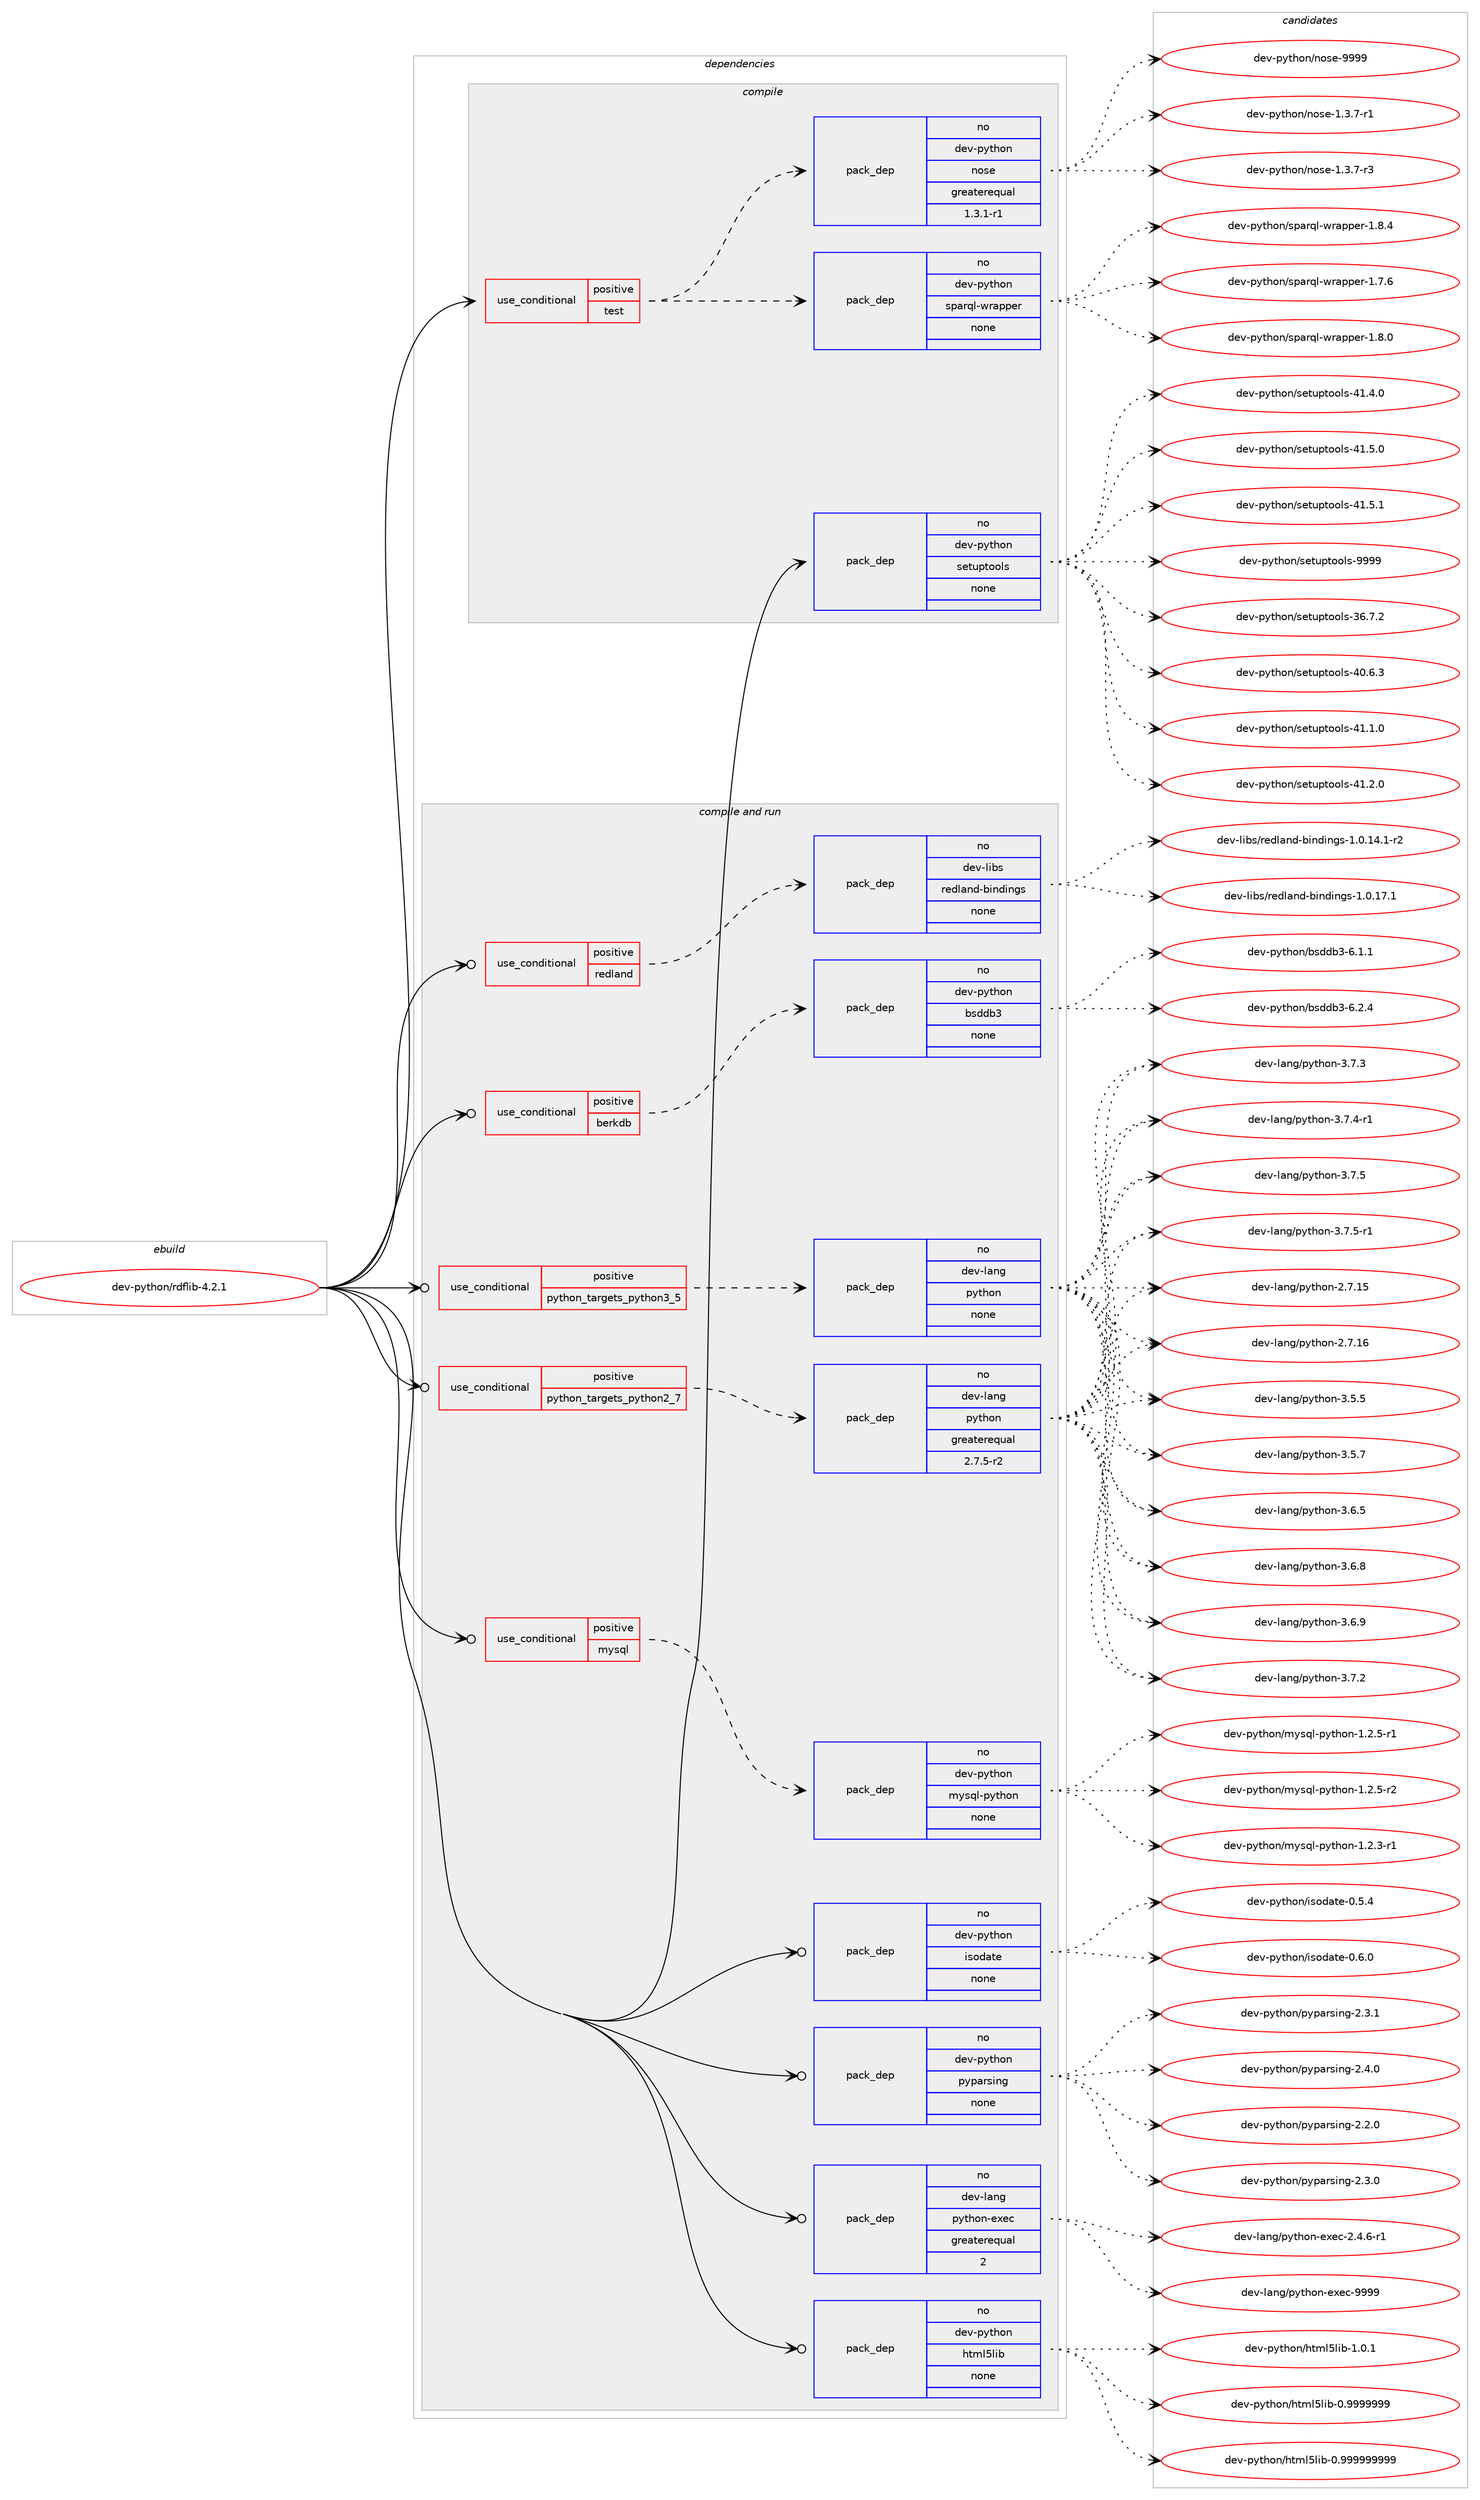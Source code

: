 digraph prolog {

# *************
# Graph options
# *************

newrank=true;
concentrate=true;
compound=true;
graph [rankdir=LR,fontname=Helvetica,fontsize=10,ranksep=1.5];#, ranksep=2.5, nodesep=0.2];
edge  [arrowhead=vee];
node  [fontname=Helvetica,fontsize=10];

# **********
# The ebuild
# **********

subgraph cluster_leftcol {
color=gray;
rank=same;
label=<<i>ebuild</i>>;
id [label="dev-python/rdflib-4.2.1", color=red, width=4, href="../dev-python/rdflib-4.2.1.svg"];
}

# ****************
# The dependencies
# ****************

subgraph cluster_midcol {
color=gray;
label=<<i>dependencies</i>>;
subgraph cluster_compile {
fillcolor="#eeeeee";
style=filled;
label=<<i>compile</i>>;
subgraph cond148398 {
dependency634484 [label=<<TABLE BORDER="0" CELLBORDER="1" CELLSPACING="0" CELLPADDING="4"><TR><TD ROWSPAN="3" CELLPADDING="10">use_conditional</TD></TR><TR><TD>positive</TD></TR><TR><TD>test</TD></TR></TABLE>>, shape=none, color=red];
subgraph pack474207 {
dependency634485 [label=<<TABLE BORDER="0" CELLBORDER="1" CELLSPACING="0" CELLPADDING="4" WIDTH="220"><TR><TD ROWSPAN="6" CELLPADDING="30">pack_dep</TD></TR><TR><TD WIDTH="110">no</TD></TR><TR><TD>dev-python</TD></TR><TR><TD>sparql-wrapper</TD></TR><TR><TD>none</TD></TR><TR><TD></TD></TR></TABLE>>, shape=none, color=blue];
}
dependency634484:e -> dependency634485:w [weight=20,style="dashed",arrowhead="vee"];
subgraph pack474208 {
dependency634486 [label=<<TABLE BORDER="0" CELLBORDER="1" CELLSPACING="0" CELLPADDING="4" WIDTH="220"><TR><TD ROWSPAN="6" CELLPADDING="30">pack_dep</TD></TR><TR><TD WIDTH="110">no</TD></TR><TR><TD>dev-python</TD></TR><TR><TD>nose</TD></TR><TR><TD>greaterequal</TD></TR><TR><TD>1.3.1-r1</TD></TR></TABLE>>, shape=none, color=blue];
}
dependency634484:e -> dependency634486:w [weight=20,style="dashed",arrowhead="vee"];
}
id:e -> dependency634484:w [weight=20,style="solid",arrowhead="vee"];
subgraph pack474209 {
dependency634487 [label=<<TABLE BORDER="0" CELLBORDER="1" CELLSPACING="0" CELLPADDING="4" WIDTH="220"><TR><TD ROWSPAN="6" CELLPADDING="30">pack_dep</TD></TR><TR><TD WIDTH="110">no</TD></TR><TR><TD>dev-python</TD></TR><TR><TD>setuptools</TD></TR><TR><TD>none</TD></TR><TR><TD></TD></TR></TABLE>>, shape=none, color=blue];
}
id:e -> dependency634487:w [weight=20,style="solid",arrowhead="vee"];
}
subgraph cluster_compileandrun {
fillcolor="#eeeeee";
style=filled;
label=<<i>compile and run</i>>;
subgraph cond148399 {
dependency634488 [label=<<TABLE BORDER="0" CELLBORDER="1" CELLSPACING="0" CELLPADDING="4"><TR><TD ROWSPAN="3" CELLPADDING="10">use_conditional</TD></TR><TR><TD>positive</TD></TR><TR><TD>berkdb</TD></TR></TABLE>>, shape=none, color=red];
subgraph pack474210 {
dependency634489 [label=<<TABLE BORDER="0" CELLBORDER="1" CELLSPACING="0" CELLPADDING="4" WIDTH="220"><TR><TD ROWSPAN="6" CELLPADDING="30">pack_dep</TD></TR><TR><TD WIDTH="110">no</TD></TR><TR><TD>dev-python</TD></TR><TR><TD>bsddb3</TD></TR><TR><TD>none</TD></TR><TR><TD></TD></TR></TABLE>>, shape=none, color=blue];
}
dependency634488:e -> dependency634489:w [weight=20,style="dashed",arrowhead="vee"];
}
id:e -> dependency634488:w [weight=20,style="solid",arrowhead="odotvee"];
subgraph cond148400 {
dependency634490 [label=<<TABLE BORDER="0" CELLBORDER="1" CELLSPACING="0" CELLPADDING="4"><TR><TD ROWSPAN="3" CELLPADDING="10">use_conditional</TD></TR><TR><TD>positive</TD></TR><TR><TD>mysql</TD></TR></TABLE>>, shape=none, color=red];
subgraph pack474211 {
dependency634491 [label=<<TABLE BORDER="0" CELLBORDER="1" CELLSPACING="0" CELLPADDING="4" WIDTH="220"><TR><TD ROWSPAN="6" CELLPADDING="30">pack_dep</TD></TR><TR><TD WIDTH="110">no</TD></TR><TR><TD>dev-python</TD></TR><TR><TD>mysql-python</TD></TR><TR><TD>none</TD></TR><TR><TD></TD></TR></TABLE>>, shape=none, color=blue];
}
dependency634490:e -> dependency634491:w [weight=20,style="dashed",arrowhead="vee"];
}
id:e -> dependency634490:w [weight=20,style="solid",arrowhead="odotvee"];
subgraph cond148401 {
dependency634492 [label=<<TABLE BORDER="0" CELLBORDER="1" CELLSPACING="0" CELLPADDING="4"><TR><TD ROWSPAN="3" CELLPADDING="10">use_conditional</TD></TR><TR><TD>positive</TD></TR><TR><TD>python_targets_python2_7</TD></TR></TABLE>>, shape=none, color=red];
subgraph pack474212 {
dependency634493 [label=<<TABLE BORDER="0" CELLBORDER="1" CELLSPACING="0" CELLPADDING="4" WIDTH="220"><TR><TD ROWSPAN="6" CELLPADDING="30">pack_dep</TD></TR><TR><TD WIDTH="110">no</TD></TR><TR><TD>dev-lang</TD></TR><TR><TD>python</TD></TR><TR><TD>greaterequal</TD></TR><TR><TD>2.7.5-r2</TD></TR></TABLE>>, shape=none, color=blue];
}
dependency634492:e -> dependency634493:w [weight=20,style="dashed",arrowhead="vee"];
}
id:e -> dependency634492:w [weight=20,style="solid",arrowhead="odotvee"];
subgraph cond148402 {
dependency634494 [label=<<TABLE BORDER="0" CELLBORDER="1" CELLSPACING="0" CELLPADDING="4"><TR><TD ROWSPAN="3" CELLPADDING="10">use_conditional</TD></TR><TR><TD>positive</TD></TR><TR><TD>python_targets_python3_5</TD></TR></TABLE>>, shape=none, color=red];
subgraph pack474213 {
dependency634495 [label=<<TABLE BORDER="0" CELLBORDER="1" CELLSPACING="0" CELLPADDING="4" WIDTH="220"><TR><TD ROWSPAN="6" CELLPADDING="30">pack_dep</TD></TR><TR><TD WIDTH="110">no</TD></TR><TR><TD>dev-lang</TD></TR><TR><TD>python</TD></TR><TR><TD>none</TD></TR><TR><TD></TD></TR></TABLE>>, shape=none, color=blue];
}
dependency634494:e -> dependency634495:w [weight=20,style="dashed",arrowhead="vee"];
}
id:e -> dependency634494:w [weight=20,style="solid",arrowhead="odotvee"];
subgraph cond148403 {
dependency634496 [label=<<TABLE BORDER="0" CELLBORDER="1" CELLSPACING="0" CELLPADDING="4"><TR><TD ROWSPAN="3" CELLPADDING="10">use_conditional</TD></TR><TR><TD>positive</TD></TR><TR><TD>redland</TD></TR></TABLE>>, shape=none, color=red];
subgraph pack474214 {
dependency634497 [label=<<TABLE BORDER="0" CELLBORDER="1" CELLSPACING="0" CELLPADDING="4" WIDTH="220"><TR><TD ROWSPAN="6" CELLPADDING="30">pack_dep</TD></TR><TR><TD WIDTH="110">no</TD></TR><TR><TD>dev-libs</TD></TR><TR><TD>redland-bindings</TD></TR><TR><TD>none</TD></TR><TR><TD></TD></TR></TABLE>>, shape=none, color=blue];
}
dependency634496:e -> dependency634497:w [weight=20,style="dashed",arrowhead="vee"];
}
id:e -> dependency634496:w [weight=20,style="solid",arrowhead="odotvee"];
subgraph pack474215 {
dependency634498 [label=<<TABLE BORDER="0" CELLBORDER="1" CELLSPACING="0" CELLPADDING="4" WIDTH="220"><TR><TD ROWSPAN="6" CELLPADDING="30">pack_dep</TD></TR><TR><TD WIDTH="110">no</TD></TR><TR><TD>dev-lang</TD></TR><TR><TD>python-exec</TD></TR><TR><TD>greaterequal</TD></TR><TR><TD>2</TD></TR></TABLE>>, shape=none, color=blue];
}
id:e -> dependency634498:w [weight=20,style="solid",arrowhead="odotvee"];
subgraph pack474216 {
dependency634499 [label=<<TABLE BORDER="0" CELLBORDER="1" CELLSPACING="0" CELLPADDING="4" WIDTH="220"><TR><TD ROWSPAN="6" CELLPADDING="30">pack_dep</TD></TR><TR><TD WIDTH="110">no</TD></TR><TR><TD>dev-python</TD></TR><TR><TD>html5lib</TD></TR><TR><TD>none</TD></TR><TR><TD></TD></TR></TABLE>>, shape=none, color=blue];
}
id:e -> dependency634499:w [weight=20,style="solid",arrowhead="odotvee"];
subgraph pack474217 {
dependency634500 [label=<<TABLE BORDER="0" CELLBORDER="1" CELLSPACING="0" CELLPADDING="4" WIDTH="220"><TR><TD ROWSPAN="6" CELLPADDING="30">pack_dep</TD></TR><TR><TD WIDTH="110">no</TD></TR><TR><TD>dev-python</TD></TR><TR><TD>isodate</TD></TR><TR><TD>none</TD></TR><TR><TD></TD></TR></TABLE>>, shape=none, color=blue];
}
id:e -> dependency634500:w [weight=20,style="solid",arrowhead="odotvee"];
subgraph pack474218 {
dependency634501 [label=<<TABLE BORDER="0" CELLBORDER="1" CELLSPACING="0" CELLPADDING="4" WIDTH="220"><TR><TD ROWSPAN="6" CELLPADDING="30">pack_dep</TD></TR><TR><TD WIDTH="110">no</TD></TR><TR><TD>dev-python</TD></TR><TR><TD>pyparsing</TD></TR><TR><TD>none</TD></TR><TR><TD></TD></TR></TABLE>>, shape=none, color=blue];
}
id:e -> dependency634501:w [weight=20,style="solid",arrowhead="odotvee"];
}
subgraph cluster_run {
fillcolor="#eeeeee";
style=filled;
label=<<i>run</i>>;
}
}

# **************
# The candidates
# **************

subgraph cluster_choices {
rank=same;
color=gray;
label=<<i>candidates</i>>;

subgraph choice474207 {
color=black;
nodesep=1;
choice1001011184511212111610411111047115112971141131084511911497112112101114454946554654 [label="dev-python/sparql-wrapper-1.7.6", color=red, width=4,href="../dev-python/sparql-wrapper-1.7.6.svg"];
choice1001011184511212111610411111047115112971141131084511911497112112101114454946564648 [label="dev-python/sparql-wrapper-1.8.0", color=red, width=4,href="../dev-python/sparql-wrapper-1.8.0.svg"];
choice1001011184511212111610411111047115112971141131084511911497112112101114454946564652 [label="dev-python/sparql-wrapper-1.8.4", color=red, width=4,href="../dev-python/sparql-wrapper-1.8.4.svg"];
dependency634485:e -> choice1001011184511212111610411111047115112971141131084511911497112112101114454946554654:w [style=dotted,weight="100"];
dependency634485:e -> choice1001011184511212111610411111047115112971141131084511911497112112101114454946564648:w [style=dotted,weight="100"];
dependency634485:e -> choice1001011184511212111610411111047115112971141131084511911497112112101114454946564652:w [style=dotted,weight="100"];
}
subgraph choice474208 {
color=black;
nodesep=1;
choice10010111845112121116104111110471101111151014549465146554511449 [label="dev-python/nose-1.3.7-r1", color=red, width=4,href="../dev-python/nose-1.3.7-r1.svg"];
choice10010111845112121116104111110471101111151014549465146554511451 [label="dev-python/nose-1.3.7-r3", color=red, width=4,href="../dev-python/nose-1.3.7-r3.svg"];
choice10010111845112121116104111110471101111151014557575757 [label="dev-python/nose-9999", color=red, width=4,href="../dev-python/nose-9999.svg"];
dependency634486:e -> choice10010111845112121116104111110471101111151014549465146554511449:w [style=dotted,weight="100"];
dependency634486:e -> choice10010111845112121116104111110471101111151014549465146554511451:w [style=dotted,weight="100"];
dependency634486:e -> choice10010111845112121116104111110471101111151014557575757:w [style=dotted,weight="100"];
}
subgraph choice474209 {
color=black;
nodesep=1;
choice100101118451121211161041111104711510111611711211611111110811545515446554650 [label="dev-python/setuptools-36.7.2", color=red, width=4,href="../dev-python/setuptools-36.7.2.svg"];
choice100101118451121211161041111104711510111611711211611111110811545524846544651 [label="dev-python/setuptools-40.6.3", color=red, width=4,href="../dev-python/setuptools-40.6.3.svg"];
choice100101118451121211161041111104711510111611711211611111110811545524946494648 [label="dev-python/setuptools-41.1.0", color=red, width=4,href="../dev-python/setuptools-41.1.0.svg"];
choice100101118451121211161041111104711510111611711211611111110811545524946504648 [label="dev-python/setuptools-41.2.0", color=red, width=4,href="../dev-python/setuptools-41.2.0.svg"];
choice100101118451121211161041111104711510111611711211611111110811545524946524648 [label="dev-python/setuptools-41.4.0", color=red, width=4,href="../dev-python/setuptools-41.4.0.svg"];
choice100101118451121211161041111104711510111611711211611111110811545524946534648 [label="dev-python/setuptools-41.5.0", color=red, width=4,href="../dev-python/setuptools-41.5.0.svg"];
choice100101118451121211161041111104711510111611711211611111110811545524946534649 [label="dev-python/setuptools-41.5.1", color=red, width=4,href="../dev-python/setuptools-41.5.1.svg"];
choice10010111845112121116104111110471151011161171121161111111081154557575757 [label="dev-python/setuptools-9999", color=red, width=4,href="../dev-python/setuptools-9999.svg"];
dependency634487:e -> choice100101118451121211161041111104711510111611711211611111110811545515446554650:w [style=dotted,weight="100"];
dependency634487:e -> choice100101118451121211161041111104711510111611711211611111110811545524846544651:w [style=dotted,weight="100"];
dependency634487:e -> choice100101118451121211161041111104711510111611711211611111110811545524946494648:w [style=dotted,weight="100"];
dependency634487:e -> choice100101118451121211161041111104711510111611711211611111110811545524946504648:w [style=dotted,weight="100"];
dependency634487:e -> choice100101118451121211161041111104711510111611711211611111110811545524946524648:w [style=dotted,weight="100"];
dependency634487:e -> choice100101118451121211161041111104711510111611711211611111110811545524946534648:w [style=dotted,weight="100"];
dependency634487:e -> choice100101118451121211161041111104711510111611711211611111110811545524946534649:w [style=dotted,weight="100"];
dependency634487:e -> choice10010111845112121116104111110471151011161171121161111111081154557575757:w [style=dotted,weight="100"];
}
subgraph choice474210 {
color=black;
nodesep=1;
choice1001011184511212111610411111047981151001009851455446494649 [label="dev-python/bsddb3-6.1.1", color=red, width=4,href="../dev-python/bsddb3-6.1.1.svg"];
choice1001011184511212111610411111047981151001009851455446504652 [label="dev-python/bsddb3-6.2.4", color=red, width=4,href="../dev-python/bsddb3-6.2.4.svg"];
dependency634489:e -> choice1001011184511212111610411111047981151001009851455446494649:w [style=dotted,weight="100"];
dependency634489:e -> choice1001011184511212111610411111047981151001009851455446504652:w [style=dotted,weight="100"];
}
subgraph choice474211 {
color=black;
nodesep=1;
choice1001011184511212111610411111047109121115113108451121211161041111104549465046514511449 [label="dev-python/mysql-python-1.2.3-r1", color=red, width=4,href="../dev-python/mysql-python-1.2.3-r1.svg"];
choice1001011184511212111610411111047109121115113108451121211161041111104549465046534511449 [label="dev-python/mysql-python-1.2.5-r1", color=red, width=4,href="../dev-python/mysql-python-1.2.5-r1.svg"];
choice1001011184511212111610411111047109121115113108451121211161041111104549465046534511450 [label="dev-python/mysql-python-1.2.5-r2", color=red, width=4,href="../dev-python/mysql-python-1.2.5-r2.svg"];
dependency634491:e -> choice1001011184511212111610411111047109121115113108451121211161041111104549465046514511449:w [style=dotted,weight="100"];
dependency634491:e -> choice1001011184511212111610411111047109121115113108451121211161041111104549465046534511449:w [style=dotted,weight="100"];
dependency634491:e -> choice1001011184511212111610411111047109121115113108451121211161041111104549465046534511450:w [style=dotted,weight="100"];
}
subgraph choice474212 {
color=black;
nodesep=1;
choice10010111845108971101034711212111610411111045504655464953 [label="dev-lang/python-2.7.15", color=red, width=4,href="../dev-lang/python-2.7.15.svg"];
choice10010111845108971101034711212111610411111045504655464954 [label="dev-lang/python-2.7.16", color=red, width=4,href="../dev-lang/python-2.7.16.svg"];
choice100101118451089711010347112121116104111110455146534653 [label="dev-lang/python-3.5.5", color=red, width=4,href="../dev-lang/python-3.5.5.svg"];
choice100101118451089711010347112121116104111110455146534655 [label="dev-lang/python-3.5.7", color=red, width=4,href="../dev-lang/python-3.5.7.svg"];
choice100101118451089711010347112121116104111110455146544653 [label="dev-lang/python-3.6.5", color=red, width=4,href="../dev-lang/python-3.6.5.svg"];
choice100101118451089711010347112121116104111110455146544656 [label="dev-lang/python-3.6.8", color=red, width=4,href="../dev-lang/python-3.6.8.svg"];
choice100101118451089711010347112121116104111110455146544657 [label="dev-lang/python-3.6.9", color=red, width=4,href="../dev-lang/python-3.6.9.svg"];
choice100101118451089711010347112121116104111110455146554650 [label="dev-lang/python-3.7.2", color=red, width=4,href="../dev-lang/python-3.7.2.svg"];
choice100101118451089711010347112121116104111110455146554651 [label="dev-lang/python-3.7.3", color=red, width=4,href="../dev-lang/python-3.7.3.svg"];
choice1001011184510897110103471121211161041111104551465546524511449 [label="dev-lang/python-3.7.4-r1", color=red, width=4,href="../dev-lang/python-3.7.4-r1.svg"];
choice100101118451089711010347112121116104111110455146554653 [label="dev-lang/python-3.7.5", color=red, width=4,href="../dev-lang/python-3.7.5.svg"];
choice1001011184510897110103471121211161041111104551465546534511449 [label="dev-lang/python-3.7.5-r1", color=red, width=4,href="../dev-lang/python-3.7.5-r1.svg"];
dependency634493:e -> choice10010111845108971101034711212111610411111045504655464953:w [style=dotted,weight="100"];
dependency634493:e -> choice10010111845108971101034711212111610411111045504655464954:w [style=dotted,weight="100"];
dependency634493:e -> choice100101118451089711010347112121116104111110455146534653:w [style=dotted,weight="100"];
dependency634493:e -> choice100101118451089711010347112121116104111110455146534655:w [style=dotted,weight="100"];
dependency634493:e -> choice100101118451089711010347112121116104111110455146544653:w [style=dotted,weight="100"];
dependency634493:e -> choice100101118451089711010347112121116104111110455146544656:w [style=dotted,weight="100"];
dependency634493:e -> choice100101118451089711010347112121116104111110455146544657:w [style=dotted,weight="100"];
dependency634493:e -> choice100101118451089711010347112121116104111110455146554650:w [style=dotted,weight="100"];
dependency634493:e -> choice100101118451089711010347112121116104111110455146554651:w [style=dotted,weight="100"];
dependency634493:e -> choice1001011184510897110103471121211161041111104551465546524511449:w [style=dotted,weight="100"];
dependency634493:e -> choice100101118451089711010347112121116104111110455146554653:w [style=dotted,weight="100"];
dependency634493:e -> choice1001011184510897110103471121211161041111104551465546534511449:w [style=dotted,weight="100"];
}
subgraph choice474213 {
color=black;
nodesep=1;
choice10010111845108971101034711212111610411111045504655464953 [label="dev-lang/python-2.7.15", color=red, width=4,href="../dev-lang/python-2.7.15.svg"];
choice10010111845108971101034711212111610411111045504655464954 [label="dev-lang/python-2.7.16", color=red, width=4,href="../dev-lang/python-2.7.16.svg"];
choice100101118451089711010347112121116104111110455146534653 [label="dev-lang/python-3.5.5", color=red, width=4,href="../dev-lang/python-3.5.5.svg"];
choice100101118451089711010347112121116104111110455146534655 [label="dev-lang/python-3.5.7", color=red, width=4,href="../dev-lang/python-3.5.7.svg"];
choice100101118451089711010347112121116104111110455146544653 [label="dev-lang/python-3.6.5", color=red, width=4,href="../dev-lang/python-3.6.5.svg"];
choice100101118451089711010347112121116104111110455146544656 [label="dev-lang/python-3.6.8", color=red, width=4,href="../dev-lang/python-3.6.8.svg"];
choice100101118451089711010347112121116104111110455146544657 [label="dev-lang/python-3.6.9", color=red, width=4,href="../dev-lang/python-3.6.9.svg"];
choice100101118451089711010347112121116104111110455146554650 [label="dev-lang/python-3.7.2", color=red, width=4,href="../dev-lang/python-3.7.2.svg"];
choice100101118451089711010347112121116104111110455146554651 [label="dev-lang/python-3.7.3", color=red, width=4,href="../dev-lang/python-3.7.3.svg"];
choice1001011184510897110103471121211161041111104551465546524511449 [label="dev-lang/python-3.7.4-r1", color=red, width=4,href="../dev-lang/python-3.7.4-r1.svg"];
choice100101118451089711010347112121116104111110455146554653 [label="dev-lang/python-3.7.5", color=red, width=4,href="../dev-lang/python-3.7.5.svg"];
choice1001011184510897110103471121211161041111104551465546534511449 [label="dev-lang/python-3.7.5-r1", color=red, width=4,href="../dev-lang/python-3.7.5-r1.svg"];
dependency634495:e -> choice10010111845108971101034711212111610411111045504655464953:w [style=dotted,weight="100"];
dependency634495:e -> choice10010111845108971101034711212111610411111045504655464954:w [style=dotted,weight="100"];
dependency634495:e -> choice100101118451089711010347112121116104111110455146534653:w [style=dotted,weight="100"];
dependency634495:e -> choice100101118451089711010347112121116104111110455146534655:w [style=dotted,weight="100"];
dependency634495:e -> choice100101118451089711010347112121116104111110455146544653:w [style=dotted,weight="100"];
dependency634495:e -> choice100101118451089711010347112121116104111110455146544656:w [style=dotted,weight="100"];
dependency634495:e -> choice100101118451089711010347112121116104111110455146544657:w [style=dotted,weight="100"];
dependency634495:e -> choice100101118451089711010347112121116104111110455146554650:w [style=dotted,weight="100"];
dependency634495:e -> choice100101118451089711010347112121116104111110455146554651:w [style=dotted,weight="100"];
dependency634495:e -> choice1001011184510897110103471121211161041111104551465546524511449:w [style=dotted,weight="100"];
dependency634495:e -> choice100101118451089711010347112121116104111110455146554653:w [style=dotted,weight="100"];
dependency634495:e -> choice1001011184510897110103471121211161041111104551465546534511449:w [style=dotted,weight="100"];
}
subgraph choice474214 {
color=black;
nodesep=1;
choice1001011184510810598115471141011001089711010045981051101001051101031154549464846495246494511450 [label="dev-libs/redland-bindings-1.0.14.1-r2", color=red, width=4,href="../dev-libs/redland-bindings-1.0.14.1-r2.svg"];
choice100101118451081059811547114101100108971101004598105110100105110103115454946484649554649 [label="dev-libs/redland-bindings-1.0.17.1", color=red, width=4,href="../dev-libs/redland-bindings-1.0.17.1.svg"];
dependency634497:e -> choice1001011184510810598115471141011001089711010045981051101001051101031154549464846495246494511450:w [style=dotted,weight="100"];
dependency634497:e -> choice100101118451081059811547114101100108971101004598105110100105110103115454946484649554649:w [style=dotted,weight="100"];
}
subgraph choice474215 {
color=black;
nodesep=1;
choice10010111845108971101034711212111610411111045101120101994550465246544511449 [label="dev-lang/python-exec-2.4.6-r1", color=red, width=4,href="../dev-lang/python-exec-2.4.6-r1.svg"];
choice10010111845108971101034711212111610411111045101120101994557575757 [label="dev-lang/python-exec-9999", color=red, width=4,href="../dev-lang/python-exec-9999.svg"];
dependency634498:e -> choice10010111845108971101034711212111610411111045101120101994550465246544511449:w [style=dotted,weight="100"];
dependency634498:e -> choice10010111845108971101034711212111610411111045101120101994557575757:w [style=dotted,weight="100"];
}
subgraph choice474216 {
color=black;
nodesep=1;
choice1001011184511212111610411111047104116109108531081059845484657575757575757 [label="dev-python/html5lib-0.9999999", color=red, width=4,href="../dev-python/html5lib-0.9999999.svg"];
choice10010111845112121116104111110471041161091085310810598454846575757575757575757 [label="dev-python/html5lib-0.999999999", color=red, width=4,href="../dev-python/html5lib-0.999999999.svg"];
choice10010111845112121116104111110471041161091085310810598454946484649 [label="dev-python/html5lib-1.0.1", color=red, width=4,href="../dev-python/html5lib-1.0.1.svg"];
dependency634499:e -> choice1001011184511212111610411111047104116109108531081059845484657575757575757:w [style=dotted,weight="100"];
dependency634499:e -> choice10010111845112121116104111110471041161091085310810598454846575757575757575757:w [style=dotted,weight="100"];
dependency634499:e -> choice10010111845112121116104111110471041161091085310810598454946484649:w [style=dotted,weight="100"];
}
subgraph choice474217 {
color=black;
nodesep=1;
choice100101118451121211161041111104710511511110097116101454846534652 [label="dev-python/isodate-0.5.4", color=red, width=4,href="../dev-python/isodate-0.5.4.svg"];
choice100101118451121211161041111104710511511110097116101454846544648 [label="dev-python/isodate-0.6.0", color=red, width=4,href="../dev-python/isodate-0.6.0.svg"];
dependency634500:e -> choice100101118451121211161041111104710511511110097116101454846534652:w [style=dotted,weight="100"];
dependency634500:e -> choice100101118451121211161041111104710511511110097116101454846544648:w [style=dotted,weight="100"];
}
subgraph choice474218 {
color=black;
nodesep=1;
choice100101118451121211161041111104711212111297114115105110103455046504648 [label="dev-python/pyparsing-2.2.0", color=red, width=4,href="../dev-python/pyparsing-2.2.0.svg"];
choice100101118451121211161041111104711212111297114115105110103455046514648 [label="dev-python/pyparsing-2.3.0", color=red, width=4,href="../dev-python/pyparsing-2.3.0.svg"];
choice100101118451121211161041111104711212111297114115105110103455046514649 [label="dev-python/pyparsing-2.3.1", color=red, width=4,href="../dev-python/pyparsing-2.3.1.svg"];
choice100101118451121211161041111104711212111297114115105110103455046524648 [label="dev-python/pyparsing-2.4.0", color=red, width=4,href="../dev-python/pyparsing-2.4.0.svg"];
dependency634501:e -> choice100101118451121211161041111104711212111297114115105110103455046504648:w [style=dotted,weight="100"];
dependency634501:e -> choice100101118451121211161041111104711212111297114115105110103455046514648:w [style=dotted,weight="100"];
dependency634501:e -> choice100101118451121211161041111104711212111297114115105110103455046514649:w [style=dotted,weight="100"];
dependency634501:e -> choice100101118451121211161041111104711212111297114115105110103455046524648:w [style=dotted,weight="100"];
}
}

}
